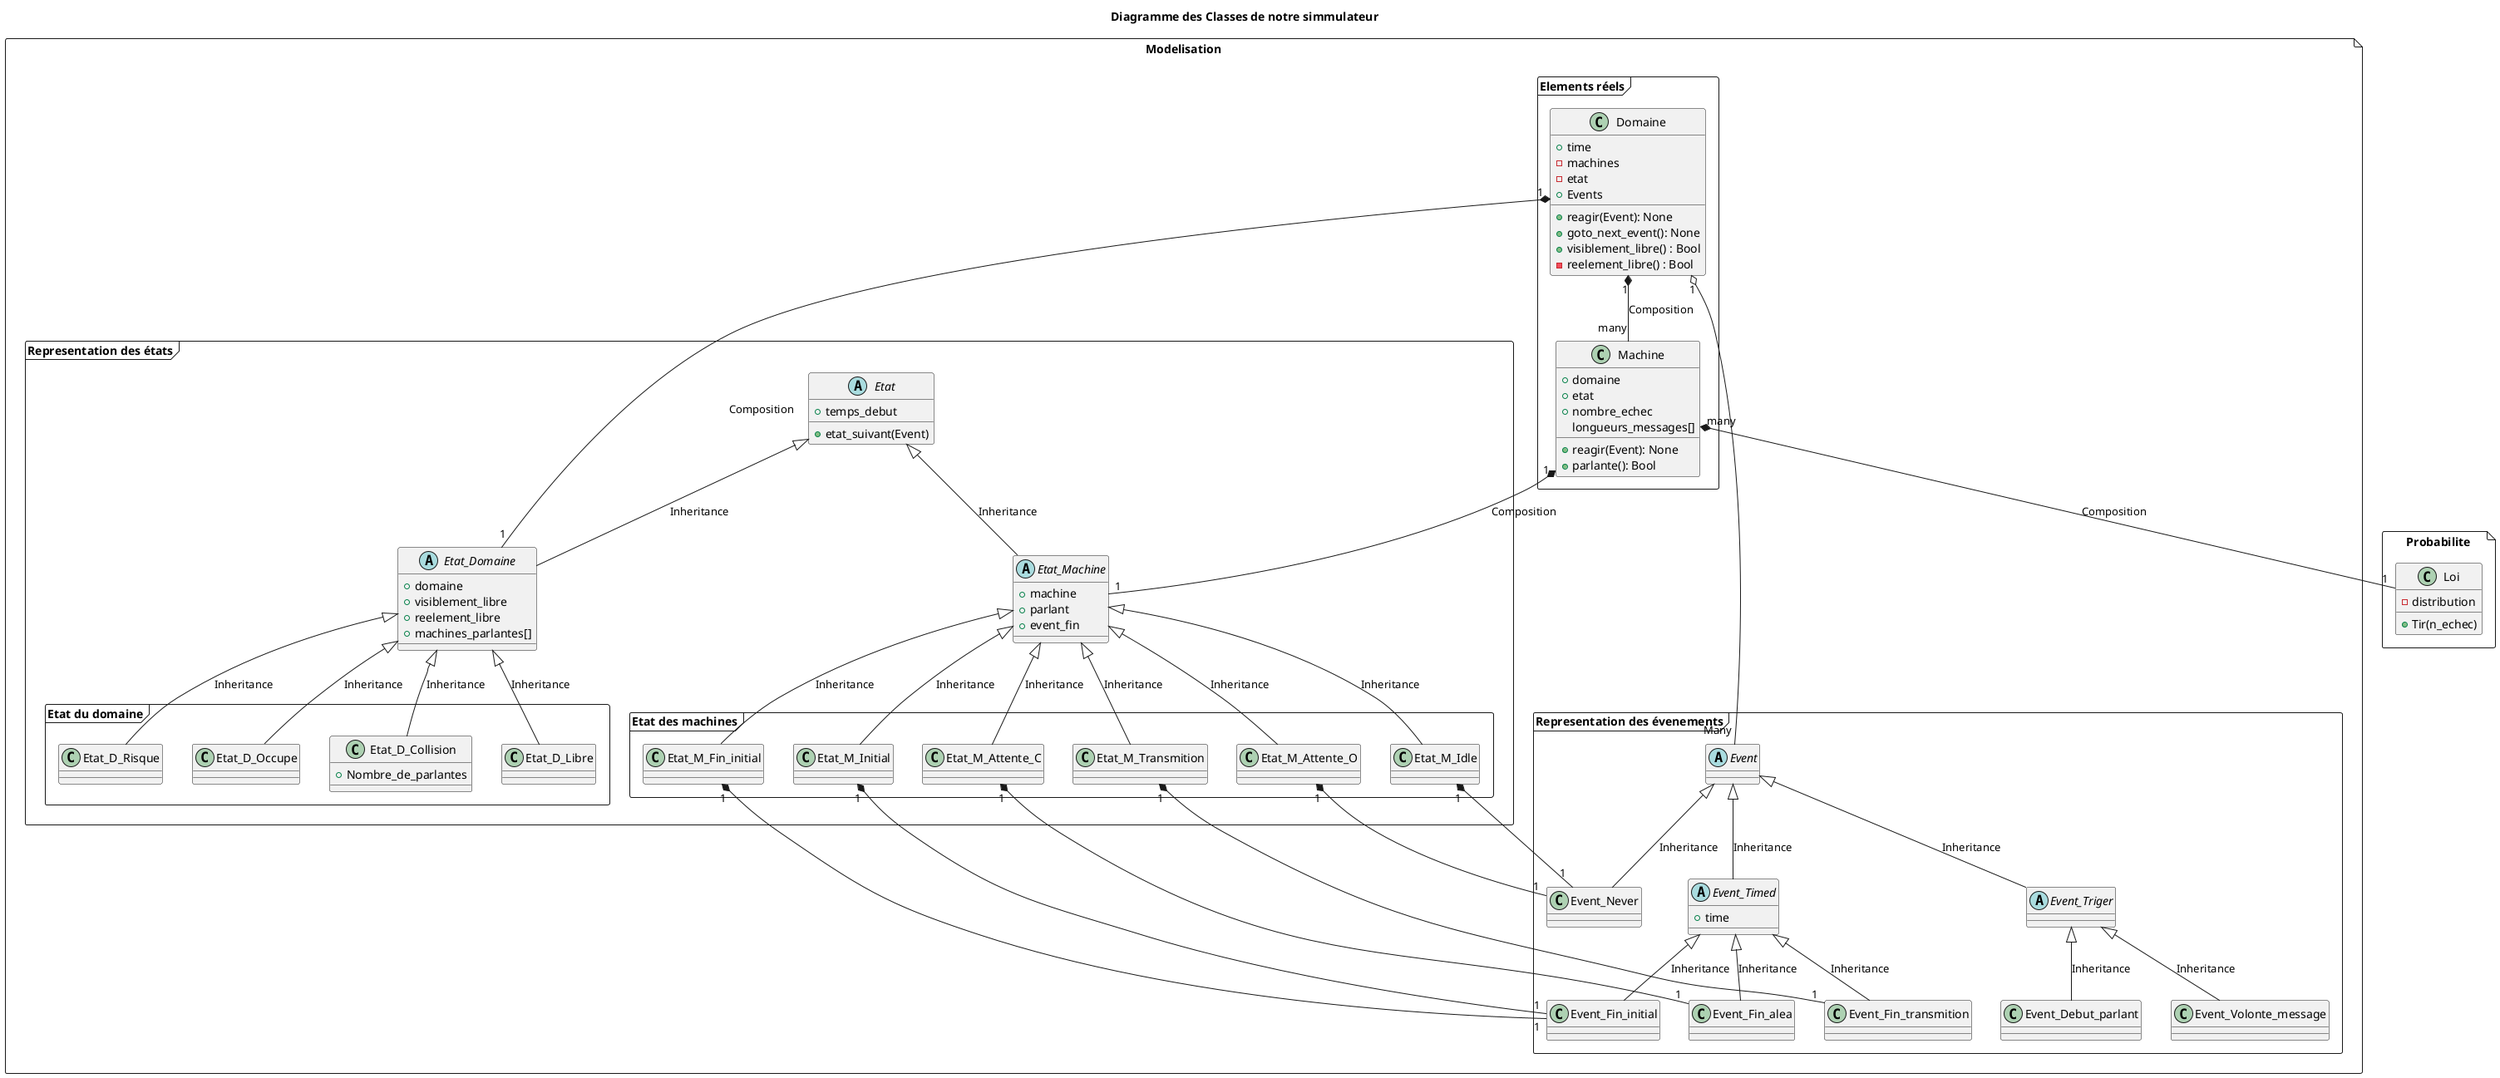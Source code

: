 @startuml

title Diagramme des Classes de notre simmulateur
package "Modelisation" <<File>>{
    package "Elements réels" <<Frame>> {
        class Domaine
        class Machine
        Domaine "1" *-- "many" Machine: Composition
    }
    package "Representation des états" <<Frame>> {
        abstract Etat
        abstract Etat_Domaine
        abstract Etat_Machine
        
        Etat <|-- Etat_Domaine: Inheritance
        Etat <|-- Etat_Machine: Inheritance
        
        package "Etat du domaine" <<Frame>> {
            Etat_Domaine <|-- Etat_D_Libre: Inheritance
            Etat_Domaine <|-- Etat_D_Risque: Inheritance
            Etat_Domaine <|-- Etat_D_Occupe: Inheritance
            Etat_Domaine <|-- Etat_D_Collision: Inheritance
        }
        
        package "Etat des machines" <<Frame>>{
            Etat_Machine <|-- Etat_M_Idle: Inheritance
            Etat_Machine <|-- Etat_M_Attente_O: Inheritance
            Etat_Machine <|-- Etat_M_Attente_C: Inheritance
            Etat_Machine <|-- Etat_M_Initial: Inheritance
            Etat_Machine <|-- Etat_M_Fin_initial: Inheritance
            Etat_Machine <|-- Etat_M_Transmition: Inheritance
        }
    }
    
    package "Representation des évenements" <<Frame>>{
        abstract Event
        class Event_Never
        abstract Event_Timed
        abstract Event_Triger
        Event <|-- Event_Never: Inheritance
        Event <|-- Event_Timed: Inheritance
        Event <|-- Event_Triger: Inheritance
        Event_Timed <|-- Event_Fin_initial : Inheritance
        Event_Timed <|-- Event_Fin_transmition : Inheritance
        Event_Timed <|-- Event_Fin_alea : Inheritance
        Event_Triger <|-- Event_Debut_parlant : Inheritance
        Event_Triger <|-- Event_Volonte_message : Inheritance
    }
    
    Domaine : +time
    Domaine : -machines
    Domaine : -etat
    Domaine : +reagir(Event): None
    Domaine : +Events
    Domaine : +goto_next_event(): None
    Domaine : +visiblement_libre() : Bool
    Domaine : -reelement_libre() : Bool
    Domaine "1" *-- "1" Etat_Domaine: Composition
    Domaine "1" o-- "Many" Event
    
    Machine : +domaine
    Machine : +etat
    Machine : +reagir(Event): None
    Machine : +nombre_echec
    Machine : +parlante(): Bool
    Machine : longueurs_messages[]
    Machine "1" *-- "1" Etat_Machine: Composition
    
    Etat : +etat_suivant(Event)
    Etat : +temps_debut
    
    Etat_Machine : +machine
    Etat_Machine : +parlant
    Etat_Machine : +event_fin
    
    Etat_Domaine : +domaine
    Etat_Domaine : +visiblement_libre
    Etat_Domaine : +reelement_libre
    Etat_Domaine : +machines_parlantes[]
    
    Etat_M_Idle "1" *-- "1" Event_Never
    Etat_M_Attente_O "1" *-- "1" Event_Never
    Etat_M_Attente_C "1" *-- "1" Event_Fin_alea
    Etat_M_Initial "1" *-- "1" Event_Fin_initial
    Etat_M_Fin_initial "1" *-- "1" Event_Fin_initial
    Etat_M_Transmition "1" *-- "1" Event_Fin_transmition
    
    Etat_D_Collision : +Nombre_de_parlantes
    
    Event_Timed : +time
}
package "Probabilite" <<File>>{
    class Loi
    Machine "many" *-- "1" Loi : Composition
    Loi : -distribution
    Loi : +Tir(n_echec)
}
@enduml
